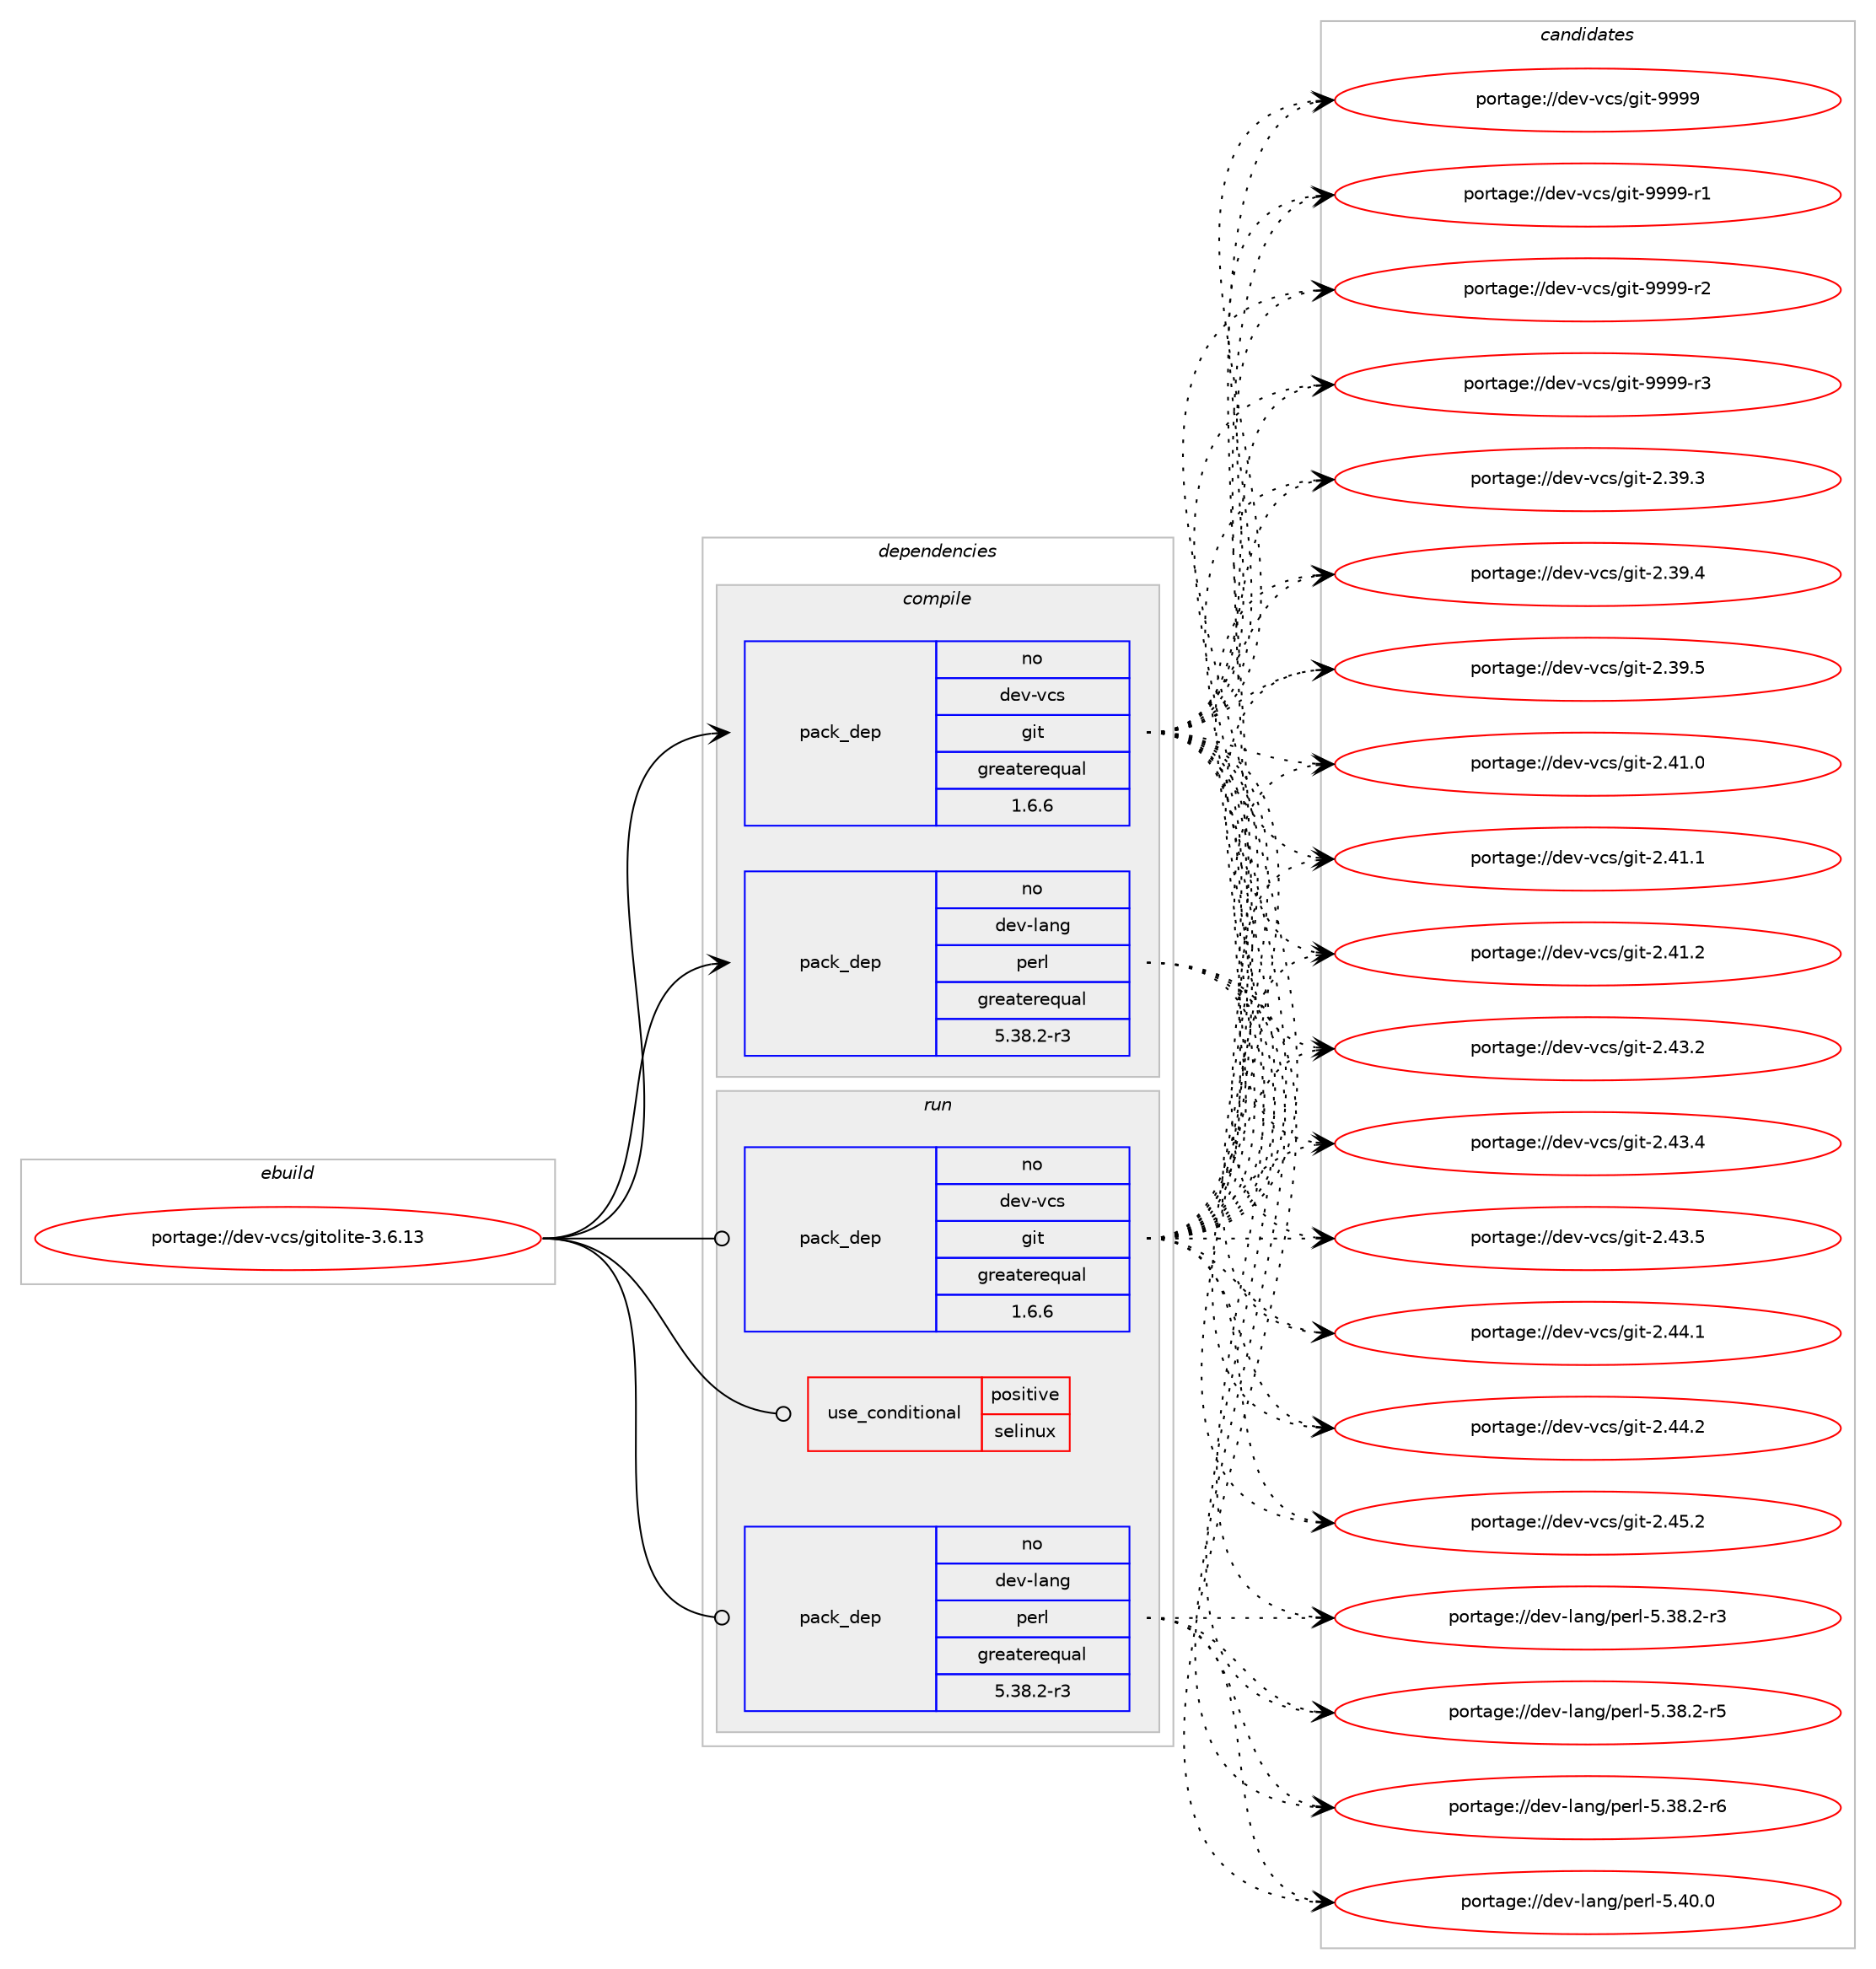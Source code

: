 digraph prolog {

# *************
# Graph options
# *************

newrank=true;
concentrate=true;
compound=true;
graph [rankdir=LR,fontname=Helvetica,fontsize=10,ranksep=1.5];#, ranksep=2.5, nodesep=0.2];
edge  [arrowhead=vee];
node  [fontname=Helvetica,fontsize=10];

# **********
# The ebuild
# **********

subgraph cluster_leftcol {
color=gray;
rank=same;
label=<<i>ebuild</i>>;
id [label="portage://dev-vcs/gitolite-3.6.13", color=red, width=4, href="../dev-vcs/gitolite-3.6.13.svg"];
}

# ****************
# The dependencies
# ****************

subgraph cluster_midcol {
color=gray;
label=<<i>dependencies</i>>;
subgraph cluster_compile {
fillcolor="#eeeeee";
style=filled;
label=<<i>compile</i>>;
subgraph pack50895 {
dependency113438 [label=<<TABLE BORDER="0" CELLBORDER="1" CELLSPACING="0" CELLPADDING="4" WIDTH="220"><TR><TD ROWSPAN="6" CELLPADDING="30">pack_dep</TD></TR><TR><TD WIDTH="110">no</TD></TR><TR><TD>dev-lang</TD></TR><TR><TD>perl</TD></TR><TR><TD>greaterequal</TD></TR><TR><TD>5.38.2-r3</TD></TR></TABLE>>, shape=none, color=blue];
}
id:e -> dependency113438:w [weight=20,style="solid",arrowhead="vee"];
# *** BEGIN UNKNOWN DEPENDENCY TYPE (TODO) ***
# id -> package_dependency(portage://dev-vcs/gitolite-3.6.13,install,no,dev-lang,perl,none,[,,],[],[])
# *** END UNKNOWN DEPENDENCY TYPE (TODO) ***

subgraph pack50896 {
dependency113439 [label=<<TABLE BORDER="0" CELLBORDER="1" CELLSPACING="0" CELLPADDING="4" WIDTH="220"><TR><TD ROWSPAN="6" CELLPADDING="30">pack_dep</TD></TR><TR><TD WIDTH="110">no</TD></TR><TR><TD>dev-vcs</TD></TR><TR><TD>git</TD></TR><TR><TD>greaterequal</TD></TR><TR><TD>1.6.6</TD></TR></TABLE>>, shape=none, color=blue];
}
id:e -> dependency113439:w [weight=20,style="solid",arrowhead="vee"];
# *** BEGIN UNKNOWN DEPENDENCY TYPE (TODO) ***
# id -> package_dependency(portage://dev-vcs/gitolite-3.6.13,install,no,virtual,perl-File-Path,none,[,,],[],[])
# *** END UNKNOWN DEPENDENCY TYPE (TODO) ***

# *** BEGIN UNKNOWN DEPENDENCY TYPE (TODO) ***
# id -> package_dependency(portage://dev-vcs/gitolite-3.6.13,install,no,virtual,perl-File-Temp,none,[,,],[],[])
# *** END UNKNOWN DEPENDENCY TYPE (TODO) ***

}
subgraph cluster_compileandrun {
fillcolor="#eeeeee";
style=filled;
label=<<i>compile and run</i>>;
}
subgraph cluster_run {
fillcolor="#eeeeee";
style=filled;
label=<<i>run</i>>;
subgraph cond61100 {
dependency113440 [label=<<TABLE BORDER="0" CELLBORDER="1" CELLSPACING="0" CELLPADDING="4"><TR><TD ROWSPAN="3" CELLPADDING="10">use_conditional</TD></TR><TR><TD>positive</TD></TR><TR><TD>selinux</TD></TR></TABLE>>, shape=none, color=red];
# *** BEGIN UNKNOWN DEPENDENCY TYPE (TODO) ***
# dependency113440 -> package_dependency(portage://dev-vcs/gitolite-3.6.13,run,no,sec-policy,selinux-gitosis,none,[,,],[],[])
# *** END UNKNOWN DEPENDENCY TYPE (TODO) ***

}
id:e -> dependency113440:w [weight=20,style="solid",arrowhead="odot"];
# *** BEGIN UNKNOWN DEPENDENCY TYPE (TODO) ***
# id -> package_dependency(portage://dev-vcs/gitolite-3.6.13,run,no,acct-group,git,none,[,,],[],[])
# *** END UNKNOWN DEPENDENCY TYPE (TODO) ***

# *** BEGIN UNKNOWN DEPENDENCY TYPE (TODO) ***
# id -> package_dependency(portage://dev-vcs/gitolite-3.6.13,run,no,acct-user,git,none,[,,],[],[use(enable(gitolite),none)])
# *** END UNKNOWN DEPENDENCY TYPE (TODO) ***

subgraph pack50897 {
dependency113441 [label=<<TABLE BORDER="0" CELLBORDER="1" CELLSPACING="0" CELLPADDING="4" WIDTH="220"><TR><TD ROWSPAN="6" CELLPADDING="30">pack_dep</TD></TR><TR><TD WIDTH="110">no</TD></TR><TR><TD>dev-lang</TD></TR><TR><TD>perl</TD></TR><TR><TD>greaterequal</TD></TR><TR><TD>5.38.2-r3</TD></TR></TABLE>>, shape=none, color=blue];
}
id:e -> dependency113441:w [weight=20,style="solid",arrowhead="odot"];
# *** BEGIN UNKNOWN DEPENDENCY TYPE (TODO) ***
# id -> package_dependency(portage://dev-vcs/gitolite-3.6.13,run,no,dev-lang,perl,none,[,,],[],[])
# *** END UNKNOWN DEPENDENCY TYPE (TODO) ***

# *** BEGIN UNKNOWN DEPENDENCY TYPE (TODO) ***
# id -> package_dependency(portage://dev-vcs/gitolite-3.6.13,run,no,dev-lang,perl,none,[,,],any_same_slot,[])
# *** END UNKNOWN DEPENDENCY TYPE (TODO) ***

# *** BEGIN UNKNOWN DEPENDENCY TYPE (TODO) ***
# id -> package_dependency(portage://dev-vcs/gitolite-3.6.13,run,no,dev-perl,JSON,none,[,,],[],[])
# *** END UNKNOWN DEPENDENCY TYPE (TODO) ***

subgraph pack50898 {
dependency113442 [label=<<TABLE BORDER="0" CELLBORDER="1" CELLSPACING="0" CELLPADDING="4" WIDTH="220"><TR><TD ROWSPAN="6" CELLPADDING="30">pack_dep</TD></TR><TR><TD WIDTH="110">no</TD></TR><TR><TD>dev-vcs</TD></TR><TR><TD>git</TD></TR><TR><TD>greaterequal</TD></TR><TR><TD>1.6.6</TD></TR></TABLE>>, shape=none, color=blue];
}
id:e -> dependency113442:w [weight=20,style="solid",arrowhead="odot"];
# *** BEGIN UNKNOWN DEPENDENCY TYPE (TODO) ***
# id -> package_dependency(portage://dev-vcs/gitolite-3.6.13,run,no,virtual,perl-File-Path,none,[,,],[],[])
# *** END UNKNOWN DEPENDENCY TYPE (TODO) ***

# *** BEGIN UNKNOWN DEPENDENCY TYPE (TODO) ***
# id -> package_dependency(portage://dev-vcs/gitolite-3.6.13,run,no,virtual,perl-File-Temp,none,[,,],[],[])
# *** END UNKNOWN DEPENDENCY TYPE (TODO) ***

# *** BEGIN UNKNOWN DEPENDENCY TYPE (TODO) ***
# id -> package_dependency(portage://dev-vcs/gitolite-3.6.13,run,weak,app-vim,gitolite-syntax,none,[,,],[],[])
# *** END UNKNOWN DEPENDENCY TYPE (TODO) ***

# *** BEGIN UNKNOWN DEPENDENCY TYPE (TODO) ***
# id -> package_dependency(portage://dev-vcs/gitolite-3.6.13,run,weak,dev-vcs,gitolite-gentoo,none,[,,],[],[])
# *** END UNKNOWN DEPENDENCY TYPE (TODO) ***

}
}

# **************
# The candidates
# **************

subgraph cluster_choices {
rank=same;
color=gray;
label=<<i>candidates</i>>;

subgraph choice50895 {
color=black;
nodesep=1;
choice100101118451089711010347112101114108455346515646504511451 [label="portage://dev-lang/perl-5.38.2-r3", color=red, width=4,href="../dev-lang/perl-5.38.2-r3.svg"];
choice100101118451089711010347112101114108455346515646504511453 [label="portage://dev-lang/perl-5.38.2-r5", color=red, width=4,href="../dev-lang/perl-5.38.2-r5.svg"];
choice100101118451089711010347112101114108455346515646504511454 [label="portage://dev-lang/perl-5.38.2-r6", color=red, width=4,href="../dev-lang/perl-5.38.2-r6.svg"];
choice10010111845108971101034711210111410845534652484648 [label="portage://dev-lang/perl-5.40.0", color=red, width=4,href="../dev-lang/perl-5.40.0.svg"];
dependency113438:e -> choice100101118451089711010347112101114108455346515646504511451:w [style=dotted,weight="100"];
dependency113438:e -> choice100101118451089711010347112101114108455346515646504511453:w [style=dotted,weight="100"];
dependency113438:e -> choice100101118451089711010347112101114108455346515646504511454:w [style=dotted,weight="100"];
dependency113438:e -> choice10010111845108971101034711210111410845534652484648:w [style=dotted,weight="100"];
}
subgraph choice50896 {
color=black;
nodesep=1;
choice10010111845118991154710310511645504651574651 [label="portage://dev-vcs/git-2.39.3", color=red, width=4,href="../dev-vcs/git-2.39.3.svg"];
choice10010111845118991154710310511645504651574652 [label="portage://dev-vcs/git-2.39.4", color=red, width=4,href="../dev-vcs/git-2.39.4.svg"];
choice10010111845118991154710310511645504651574653 [label="portage://dev-vcs/git-2.39.5", color=red, width=4,href="../dev-vcs/git-2.39.5.svg"];
choice10010111845118991154710310511645504652494648 [label="portage://dev-vcs/git-2.41.0", color=red, width=4,href="../dev-vcs/git-2.41.0.svg"];
choice10010111845118991154710310511645504652494649 [label="portage://dev-vcs/git-2.41.1", color=red, width=4,href="../dev-vcs/git-2.41.1.svg"];
choice10010111845118991154710310511645504652494650 [label="portage://dev-vcs/git-2.41.2", color=red, width=4,href="../dev-vcs/git-2.41.2.svg"];
choice10010111845118991154710310511645504652514650 [label="portage://dev-vcs/git-2.43.2", color=red, width=4,href="../dev-vcs/git-2.43.2.svg"];
choice10010111845118991154710310511645504652514652 [label="portage://dev-vcs/git-2.43.4", color=red, width=4,href="../dev-vcs/git-2.43.4.svg"];
choice10010111845118991154710310511645504652514653 [label="portage://dev-vcs/git-2.43.5", color=red, width=4,href="../dev-vcs/git-2.43.5.svg"];
choice10010111845118991154710310511645504652524649 [label="portage://dev-vcs/git-2.44.1", color=red, width=4,href="../dev-vcs/git-2.44.1.svg"];
choice10010111845118991154710310511645504652524650 [label="portage://dev-vcs/git-2.44.2", color=red, width=4,href="../dev-vcs/git-2.44.2.svg"];
choice10010111845118991154710310511645504652534650 [label="portage://dev-vcs/git-2.45.2", color=red, width=4,href="../dev-vcs/git-2.45.2.svg"];
choice1001011184511899115471031051164557575757 [label="portage://dev-vcs/git-9999", color=red, width=4,href="../dev-vcs/git-9999.svg"];
choice10010111845118991154710310511645575757574511449 [label="portage://dev-vcs/git-9999-r1", color=red, width=4,href="../dev-vcs/git-9999-r1.svg"];
choice10010111845118991154710310511645575757574511450 [label="portage://dev-vcs/git-9999-r2", color=red, width=4,href="../dev-vcs/git-9999-r2.svg"];
choice10010111845118991154710310511645575757574511451 [label="portage://dev-vcs/git-9999-r3", color=red, width=4,href="../dev-vcs/git-9999-r3.svg"];
dependency113439:e -> choice10010111845118991154710310511645504651574651:w [style=dotted,weight="100"];
dependency113439:e -> choice10010111845118991154710310511645504651574652:w [style=dotted,weight="100"];
dependency113439:e -> choice10010111845118991154710310511645504651574653:w [style=dotted,weight="100"];
dependency113439:e -> choice10010111845118991154710310511645504652494648:w [style=dotted,weight="100"];
dependency113439:e -> choice10010111845118991154710310511645504652494649:w [style=dotted,weight="100"];
dependency113439:e -> choice10010111845118991154710310511645504652494650:w [style=dotted,weight="100"];
dependency113439:e -> choice10010111845118991154710310511645504652514650:w [style=dotted,weight="100"];
dependency113439:e -> choice10010111845118991154710310511645504652514652:w [style=dotted,weight="100"];
dependency113439:e -> choice10010111845118991154710310511645504652514653:w [style=dotted,weight="100"];
dependency113439:e -> choice10010111845118991154710310511645504652524649:w [style=dotted,weight="100"];
dependency113439:e -> choice10010111845118991154710310511645504652524650:w [style=dotted,weight="100"];
dependency113439:e -> choice10010111845118991154710310511645504652534650:w [style=dotted,weight="100"];
dependency113439:e -> choice1001011184511899115471031051164557575757:w [style=dotted,weight="100"];
dependency113439:e -> choice10010111845118991154710310511645575757574511449:w [style=dotted,weight="100"];
dependency113439:e -> choice10010111845118991154710310511645575757574511450:w [style=dotted,weight="100"];
dependency113439:e -> choice10010111845118991154710310511645575757574511451:w [style=dotted,weight="100"];
}
subgraph choice50897 {
color=black;
nodesep=1;
choice100101118451089711010347112101114108455346515646504511451 [label="portage://dev-lang/perl-5.38.2-r3", color=red, width=4,href="../dev-lang/perl-5.38.2-r3.svg"];
choice100101118451089711010347112101114108455346515646504511453 [label="portage://dev-lang/perl-5.38.2-r5", color=red, width=4,href="../dev-lang/perl-5.38.2-r5.svg"];
choice100101118451089711010347112101114108455346515646504511454 [label="portage://dev-lang/perl-5.38.2-r6", color=red, width=4,href="../dev-lang/perl-5.38.2-r6.svg"];
choice10010111845108971101034711210111410845534652484648 [label="portage://dev-lang/perl-5.40.0", color=red, width=4,href="../dev-lang/perl-5.40.0.svg"];
dependency113441:e -> choice100101118451089711010347112101114108455346515646504511451:w [style=dotted,weight="100"];
dependency113441:e -> choice100101118451089711010347112101114108455346515646504511453:w [style=dotted,weight="100"];
dependency113441:e -> choice100101118451089711010347112101114108455346515646504511454:w [style=dotted,weight="100"];
dependency113441:e -> choice10010111845108971101034711210111410845534652484648:w [style=dotted,weight="100"];
}
subgraph choice50898 {
color=black;
nodesep=1;
choice10010111845118991154710310511645504651574651 [label="portage://dev-vcs/git-2.39.3", color=red, width=4,href="../dev-vcs/git-2.39.3.svg"];
choice10010111845118991154710310511645504651574652 [label="portage://dev-vcs/git-2.39.4", color=red, width=4,href="../dev-vcs/git-2.39.4.svg"];
choice10010111845118991154710310511645504651574653 [label="portage://dev-vcs/git-2.39.5", color=red, width=4,href="../dev-vcs/git-2.39.5.svg"];
choice10010111845118991154710310511645504652494648 [label="portage://dev-vcs/git-2.41.0", color=red, width=4,href="../dev-vcs/git-2.41.0.svg"];
choice10010111845118991154710310511645504652494649 [label="portage://dev-vcs/git-2.41.1", color=red, width=4,href="../dev-vcs/git-2.41.1.svg"];
choice10010111845118991154710310511645504652494650 [label="portage://dev-vcs/git-2.41.2", color=red, width=4,href="../dev-vcs/git-2.41.2.svg"];
choice10010111845118991154710310511645504652514650 [label="portage://dev-vcs/git-2.43.2", color=red, width=4,href="../dev-vcs/git-2.43.2.svg"];
choice10010111845118991154710310511645504652514652 [label="portage://dev-vcs/git-2.43.4", color=red, width=4,href="../dev-vcs/git-2.43.4.svg"];
choice10010111845118991154710310511645504652514653 [label="portage://dev-vcs/git-2.43.5", color=red, width=4,href="../dev-vcs/git-2.43.5.svg"];
choice10010111845118991154710310511645504652524649 [label="portage://dev-vcs/git-2.44.1", color=red, width=4,href="../dev-vcs/git-2.44.1.svg"];
choice10010111845118991154710310511645504652524650 [label="portage://dev-vcs/git-2.44.2", color=red, width=4,href="../dev-vcs/git-2.44.2.svg"];
choice10010111845118991154710310511645504652534650 [label="portage://dev-vcs/git-2.45.2", color=red, width=4,href="../dev-vcs/git-2.45.2.svg"];
choice1001011184511899115471031051164557575757 [label="portage://dev-vcs/git-9999", color=red, width=4,href="../dev-vcs/git-9999.svg"];
choice10010111845118991154710310511645575757574511449 [label="portage://dev-vcs/git-9999-r1", color=red, width=4,href="../dev-vcs/git-9999-r1.svg"];
choice10010111845118991154710310511645575757574511450 [label="portage://dev-vcs/git-9999-r2", color=red, width=4,href="../dev-vcs/git-9999-r2.svg"];
choice10010111845118991154710310511645575757574511451 [label="portage://dev-vcs/git-9999-r3", color=red, width=4,href="../dev-vcs/git-9999-r3.svg"];
dependency113442:e -> choice10010111845118991154710310511645504651574651:w [style=dotted,weight="100"];
dependency113442:e -> choice10010111845118991154710310511645504651574652:w [style=dotted,weight="100"];
dependency113442:e -> choice10010111845118991154710310511645504651574653:w [style=dotted,weight="100"];
dependency113442:e -> choice10010111845118991154710310511645504652494648:w [style=dotted,weight="100"];
dependency113442:e -> choice10010111845118991154710310511645504652494649:w [style=dotted,weight="100"];
dependency113442:e -> choice10010111845118991154710310511645504652494650:w [style=dotted,weight="100"];
dependency113442:e -> choice10010111845118991154710310511645504652514650:w [style=dotted,weight="100"];
dependency113442:e -> choice10010111845118991154710310511645504652514652:w [style=dotted,weight="100"];
dependency113442:e -> choice10010111845118991154710310511645504652514653:w [style=dotted,weight="100"];
dependency113442:e -> choice10010111845118991154710310511645504652524649:w [style=dotted,weight="100"];
dependency113442:e -> choice10010111845118991154710310511645504652524650:w [style=dotted,weight="100"];
dependency113442:e -> choice10010111845118991154710310511645504652534650:w [style=dotted,weight="100"];
dependency113442:e -> choice1001011184511899115471031051164557575757:w [style=dotted,weight="100"];
dependency113442:e -> choice10010111845118991154710310511645575757574511449:w [style=dotted,weight="100"];
dependency113442:e -> choice10010111845118991154710310511645575757574511450:w [style=dotted,weight="100"];
dependency113442:e -> choice10010111845118991154710310511645575757574511451:w [style=dotted,weight="100"];
}
}

}
